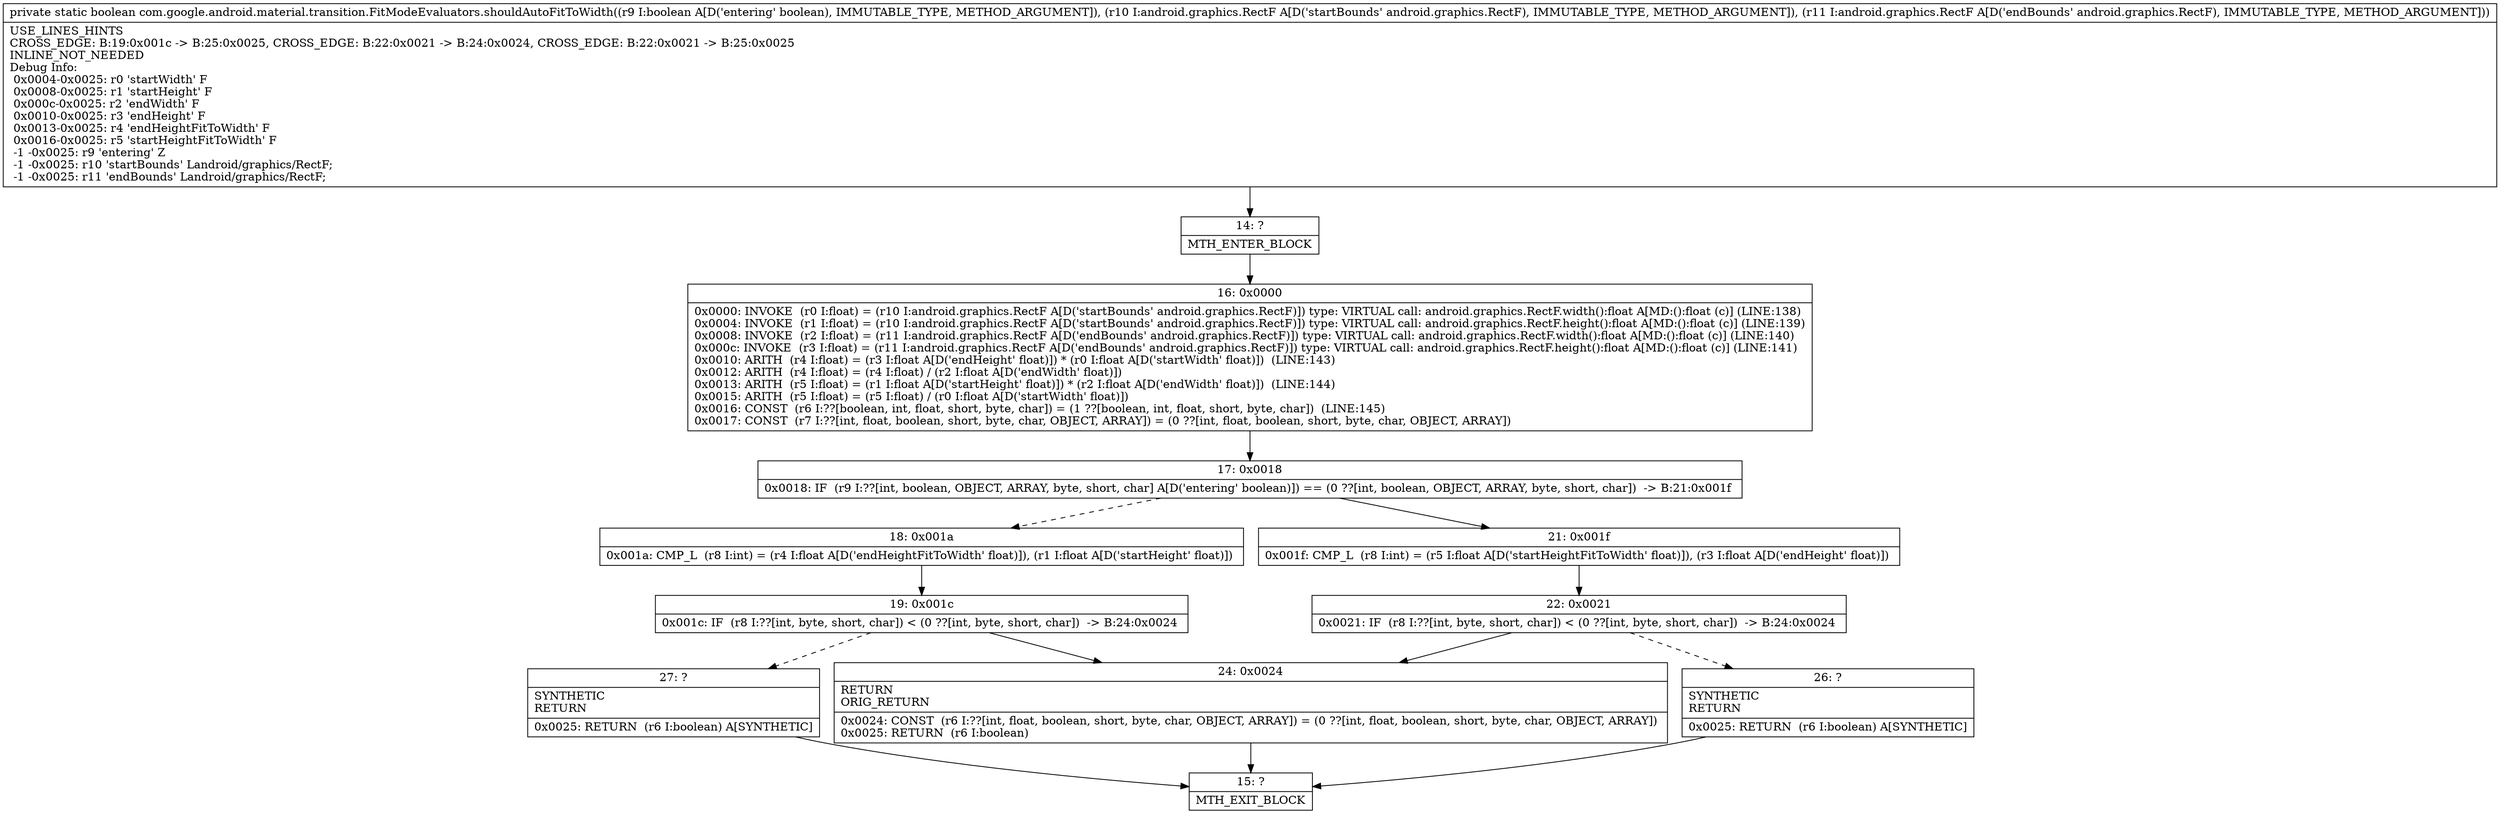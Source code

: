 digraph "CFG forcom.google.android.material.transition.FitModeEvaluators.shouldAutoFitToWidth(ZLandroid\/graphics\/RectF;Landroid\/graphics\/RectF;)Z" {
Node_14 [shape=record,label="{14\:\ ?|MTH_ENTER_BLOCK\l}"];
Node_16 [shape=record,label="{16\:\ 0x0000|0x0000: INVOKE  (r0 I:float) = (r10 I:android.graphics.RectF A[D('startBounds' android.graphics.RectF)]) type: VIRTUAL call: android.graphics.RectF.width():float A[MD:():float (c)] (LINE:138)\l0x0004: INVOKE  (r1 I:float) = (r10 I:android.graphics.RectF A[D('startBounds' android.graphics.RectF)]) type: VIRTUAL call: android.graphics.RectF.height():float A[MD:():float (c)] (LINE:139)\l0x0008: INVOKE  (r2 I:float) = (r11 I:android.graphics.RectF A[D('endBounds' android.graphics.RectF)]) type: VIRTUAL call: android.graphics.RectF.width():float A[MD:():float (c)] (LINE:140)\l0x000c: INVOKE  (r3 I:float) = (r11 I:android.graphics.RectF A[D('endBounds' android.graphics.RectF)]) type: VIRTUAL call: android.graphics.RectF.height():float A[MD:():float (c)] (LINE:141)\l0x0010: ARITH  (r4 I:float) = (r3 I:float A[D('endHeight' float)]) * (r0 I:float A[D('startWidth' float)])  (LINE:143)\l0x0012: ARITH  (r4 I:float) = (r4 I:float) \/ (r2 I:float A[D('endWidth' float)]) \l0x0013: ARITH  (r5 I:float) = (r1 I:float A[D('startHeight' float)]) * (r2 I:float A[D('endWidth' float)])  (LINE:144)\l0x0015: ARITH  (r5 I:float) = (r5 I:float) \/ (r0 I:float A[D('startWidth' float)]) \l0x0016: CONST  (r6 I:??[boolean, int, float, short, byte, char]) = (1 ??[boolean, int, float, short, byte, char])  (LINE:145)\l0x0017: CONST  (r7 I:??[int, float, boolean, short, byte, char, OBJECT, ARRAY]) = (0 ??[int, float, boolean, short, byte, char, OBJECT, ARRAY]) \l}"];
Node_17 [shape=record,label="{17\:\ 0x0018|0x0018: IF  (r9 I:??[int, boolean, OBJECT, ARRAY, byte, short, char] A[D('entering' boolean)]) == (0 ??[int, boolean, OBJECT, ARRAY, byte, short, char])  \-\> B:21:0x001f \l}"];
Node_18 [shape=record,label="{18\:\ 0x001a|0x001a: CMP_L  (r8 I:int) = (r4 I:float A[D('endHeightFitToWidth' float)]), (r1 I:float A[D('startHeight' float)]) \l}"];
Node_19 [shape=record,label="{19\:\ 0x001c|0x001c: IF  (r8 I:??[int, byte, short, char]) \< (0 ??[int, byte, short, char])  \-\> B:24:0x0024 \l}"];
Node_24 [shape=record,label="{24\:\ 0x0024|RETURN\lORIG_RETURN\l|0x0024: CONST  (r6 I:??[int, float, boolean, short, byte, char, OBJECT, ARRAY]) = (0 ??[int, float, boolean, short, byte, char, OBJECT, ARRAY]) \l0x0025: RETURN  (r6 I:boolean) \l}"];
Node_15 [shape=record,label="{15\:\ ?|MTH_EXIT_BLOCK\l}"];
Node_27 [shape=record,label="{27\:\ ?|SYNTHETIC\lRETURN\l|0x0025: RETURN  (r6 I:boolean) A[SYNTHETIC]\l}"];
Node_21 [shape=record,label="{21\:\ 0x001f|0x001f: CMP_L  (r8 I:int) = (r5 I:float A[D('startHeightFitToWidth' float)]), (r3 I:float A[D('endHeight' float)]) \l}"];
Node_22 [shape=record,label="{22\:\ 0x0021|0x0021: IF  (r8 I:??[int, byte, short, char]) \< (0 ??[int, byte, short, char])  \-\> B:24:0x0024 \l}"];
Node_26 [shape=record,label="{26\:\ ?|SYNTHETIC\lRETURN\l|0x0025: RETURN  (r6 I:boolean) A[SYNTHETIC]\l}"];
MethodNode[shape=record,label="{private static boolean com.google.android.material.transition.FitModeEvaluators.shouldAutoFitToWidth((r9 I:boolean A[D('entering' boolean), IMMUTABLE_TYPE, METHOD_ARGUMENT]), (r10 I:android.graphics.RectF A[D('startBounds' android.graphics.RectF), IMMUTABLE_TYPE, METHOD_ARGUMENT]), (r11 I:android.graphics.RectF A[D('endBounds' android.graphics.RectF), IMMUTABLE_TYPE, METHOD_ARGUMENT]))  | USE_LINES_HINTS\lCROSS_EDGE: B:19:0x001c \-\> B:25:0x0025, CROSS_EDGE: B:22:0x0021 \-\> B:24:0x0024, CROSS_EDGE: B:22:0x0021 \-\> B:25:0x0025\lINLINE_NOT_NEEDED\lDebug Info:\l  0x0004\-0x0025: r0 'startWidth' F\l  0x0008\-0x0025: r1 'startHeight' F\l  0x000c\-0x0025: r2 'endWidth' F\l  0x0010\-0x0025: r3 'endHeight' F\l  0x0013\-0x0025: r4 'endHeightFitToWidth' F\l  0x0016\-0x0025: r5 'startHeightFitToWidth' F\l  \-1 \-0x0025: r9 'entering' Z\l  \-1 \-0x0025: r10 'startBounds' Landroid\/graphics\/RectF;\l  \-1 \-0x0025: r11 'endBounds' Landroid\/graphics\/RectF;\l}"];
MethodNode -> Node_14;Node_14 -> Node_16;
Node_16 -> Node_17;
Node_17 -> Node_18[style=dashed];
Node_17 -> Node_21;
Node_18 -> Node_19;
Node_19 -> Node_24;
Node_19 -> Node_27[style=dashed];
Node_24 -> Node_15;
Node_27 -> Node_15;
Node_21 -> Node_22;
Node_22 -> Node_24;
Node_22 -> Node_26[style=dashed];
Node_26 -> Node_15;
}

